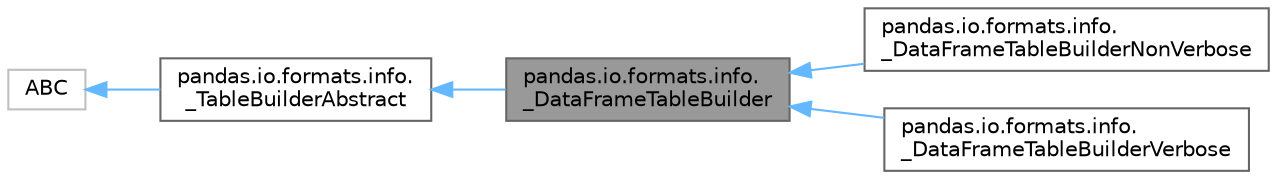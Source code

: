 digraph "pandas.io.formats.info._DataFrameTableBuilder"
{
 // LATEX_PDF_SIZE
  bgcolor="transparent";
  edge [fontname=Helvetica,fontsize=10,labelfontname=Helvetica,labelfontsize=10];
  node [fontname=Helvetica,fontsize=10,shape=box,height=0.2,width=0.4];
  rankdir="LR";
  Node1 [id="Node000001",label="pandas.io.formats.info.\l_DataFrameTableBuilder",height=0.2,width=0.4,color="gray40", fillcolor="grey60", style="filled", fontcolor="black",tooltip=" "];
  Node2 -> Node1 [id="edge1_Node000001_Node000002",dir="back",color="steelblue1",style="solid",tooltip=" "];
  Node2 [id="Node000002",label="pandas.io.formats.info.\l_TableBuilderAbstract",height=0.2,width=0.4,color="gray40", fillcolor="white", style="filled",URL="$d4/d38/classpandas_1_1io_1_1formats_1_1info_1_1__TableBuilderAbstract.html",tooltip=" "];
  Node3 -> Node2 [id="edge2_Node000002_Node000003",dir="back",color="steelblue1",style="solid",tooltip=" "];
  Node3 [id="Node000003",label="ABC",height=0.2,width=0.4,color="grey75", fillcolor="white", style="filled",URL="$dd/d9b/classABC.html",tooltip=" "];
  Node1 -> Node4 [id="edge3_Node000001_Node000004",dir="back",color="steelblue1",style="solid",tooltip=" "];
  Node4 [id="Node000004",label="pandas.io.formats.info.\l_DataFrameTableBuilderNonVerbose",height=0.2,width=0.4,color="gray40", fillcolor="white", style="filled",URL="$d2/d0b/classpandas_1_1io_1_1formats_1_1info_1_1__DataFrameTableBuilderNonVerbose.html",tooltip=" "];
  Node1 -> Node5 [id="edge4_Node000001_Node000005",dir="back",color="steelblue1",style="solid",tooltip=" "];
  Node5 [id="Node000005",label="pandas.io.formats.info.\l_DataFrameTableBuilderVerbose",height=0.2,width=0.4,color="gray40", fillcolor="white", style="filled",URL="$db/d37/classpandas_1_1io_1_1formats_1_1info_1_1__DataFrameTableBuilderVerbose.html",tooltip=" "];
}
